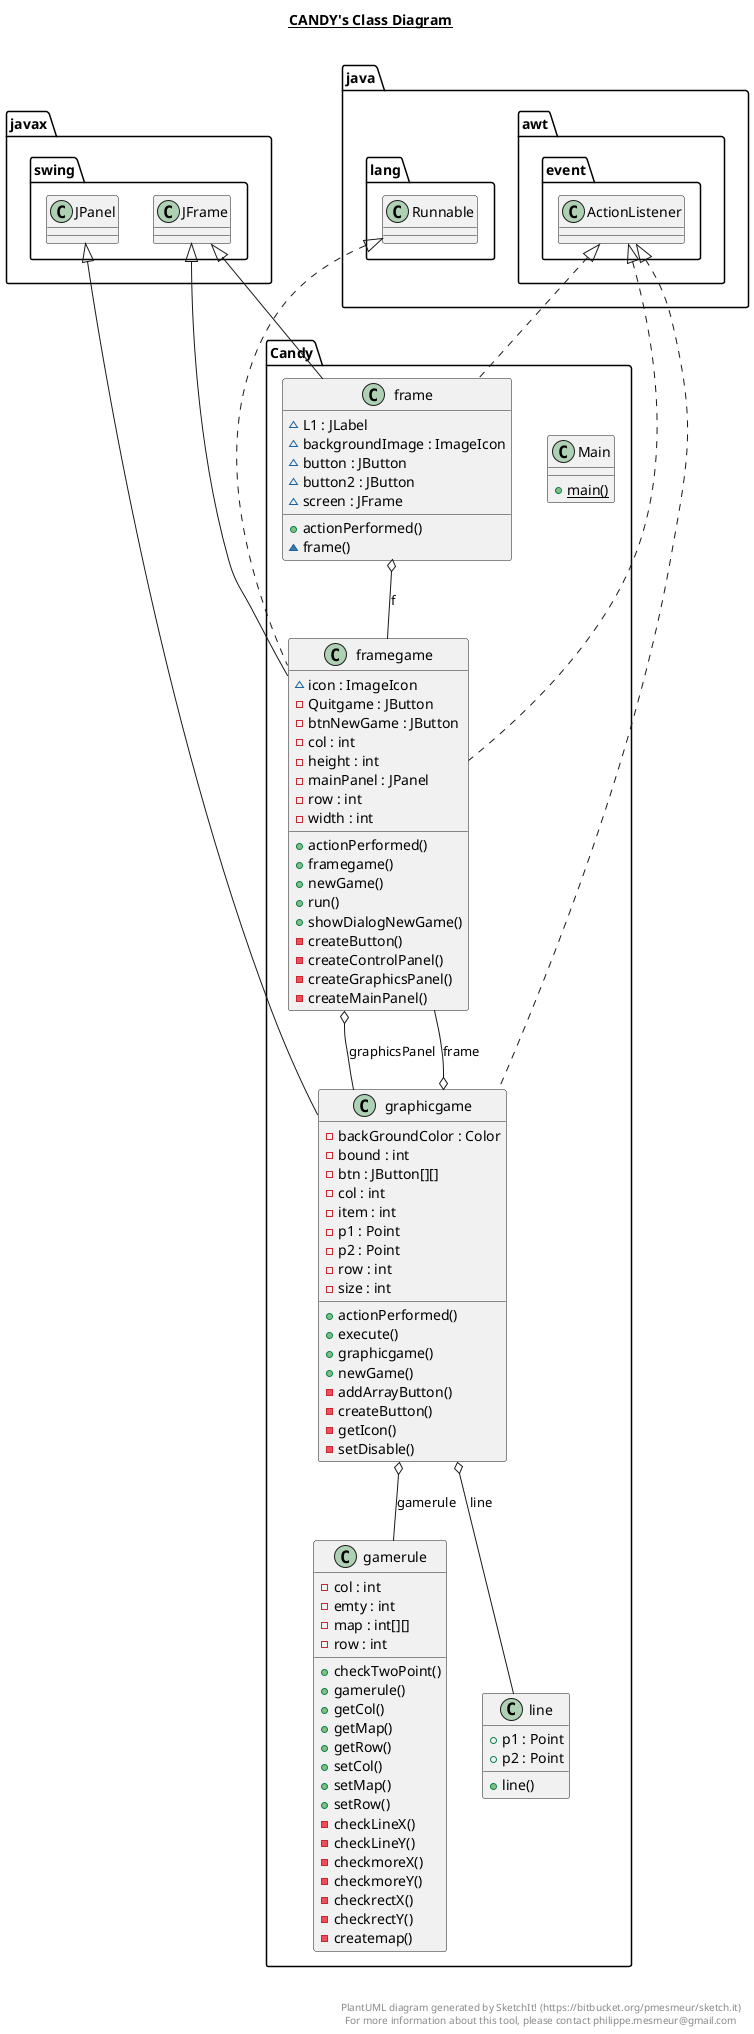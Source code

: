 @startuml

title __CANDY's Class Diagram__\n

  namespace Candy {
    class Candy.Main {
        {static} + main()
    }
  }
  

  namespace Candy {
    class Candy.frame {
        ~ L1 : JLabel
        ~ backgroundImage : ImageIcon
        ~ button : JButton
        ~ button2 : JButton
        ~ screen : JFrame
        + actionPerformed()
        ~ frame()
    }
  }
  

  namespace Candy {
    class Candy.framegame {
        ~ icon : ImageIcon
        - Quitgame : JButton
        - btnNewGame : JButton
        - col : int
        - height : int
        - mainPanel : JPanel
        - row : int
        - width : int
        + actionPerformed()
        + framegame()
        + newGame()
        + run()
        + showDialogNewGame()
        - createButton()
        - createControlPanel()
        - createGraphicsPanel()
        - createMainPanel()
    }
  }
  

  namespace Candy {
    class Candy.gamerule {
        - col : int
        - emty : int
        - map : int[][]
        - row : int
        + checkTwoPoint()
        + gamerule()
        + getCol()
        + getMap()
        + getRow()
        + setCol()
        + setMap()
        + setRow()
        - checkLineX()
        - checkLineY()
        - checkmoreX()
        - checkmoreY()
        - checkrectX()
        - checkrectY()
        - createmap()
    }
  }
  

  namespace Candy {
    class Candy.graphicgame {
        - backGroundColor : Color
        - bound : int
        - btn : JButton[][]
        - col : int
        - item : int
        - p1 : Point
        - p2 : Point
        - row : int
        - size : int
        + actionPerformed()
        + execute()
        + graphicgame()
        + newGame()
        - addArrayButton()
        - createButton()
        - getIcon()
        - setDisable()
    }
  }
  

  namespace Candy {
    class Candy.line {
        + p1 : Point
        + p2 : Point
        + line()
    }
  }
  

  Candy.frame .up.|> java.awt.event.ActionListener
  Candy.frame -up-|> javax.swing.JFrame
  Candy.frame o-- Candy.framegame : f
  Candy.framegame .up.|> java.awt.event.ActionListener
  Candy.framegame .up.|> java.lang.Runnable
  Candy.framegame -up-|> javax.swing.JFrame
  Candy.framegame o-- Candy.graphicgame : graphicsPanel
  Candy.graphicgame .up.|> java.awt.event.ActionListener
  Candy.graphicgame -up-|> javax.swing.JPanel
  Candy.graphicgame o-- Candy.framegame : frame
  Candy.graphicgame o-- Candy.gamerule : gamerule
  Candy.graphicgame o-- Candy.line : line


right footer


PlantUML diagram generated by SketchIt! (https://bitbucket.org/pmesmeur/sketch.it)
For more information about this tool, please contact philippe.mesmeur@gmail.com
endfooter

@enduml
